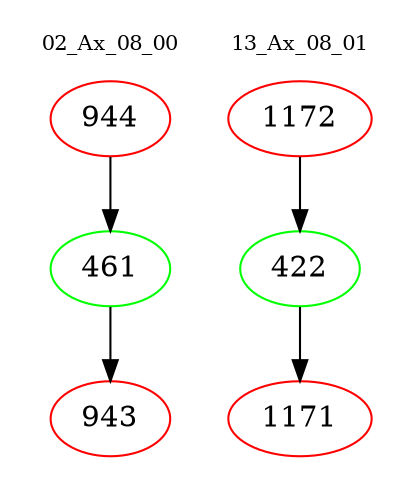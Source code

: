 digraph{
subgraph cluster_0 {
color = white
label = "02_Ax_08_00";
fontsize=10;
T0_944 [label="944", color="red"]
T0_944 -> T0_461 [color="black"]
T0_461 [label="461", color="green"]
T0_461 -> T0_943 [color="black"]
T0_943 [label="943", color="red"]
}
subgraph cluster_1 {
color = white
label = "13_Ax_08_01";
fontsize=10;
T1_1172 [label="1172", color="red"]
T1_1172 -> T1_422 [color="black"]
T1_422 [label="422", color="green"]
T1_422 -> T1_1171 [color="black"]
T1_1171 [label="1171", color="red"]
}
}
